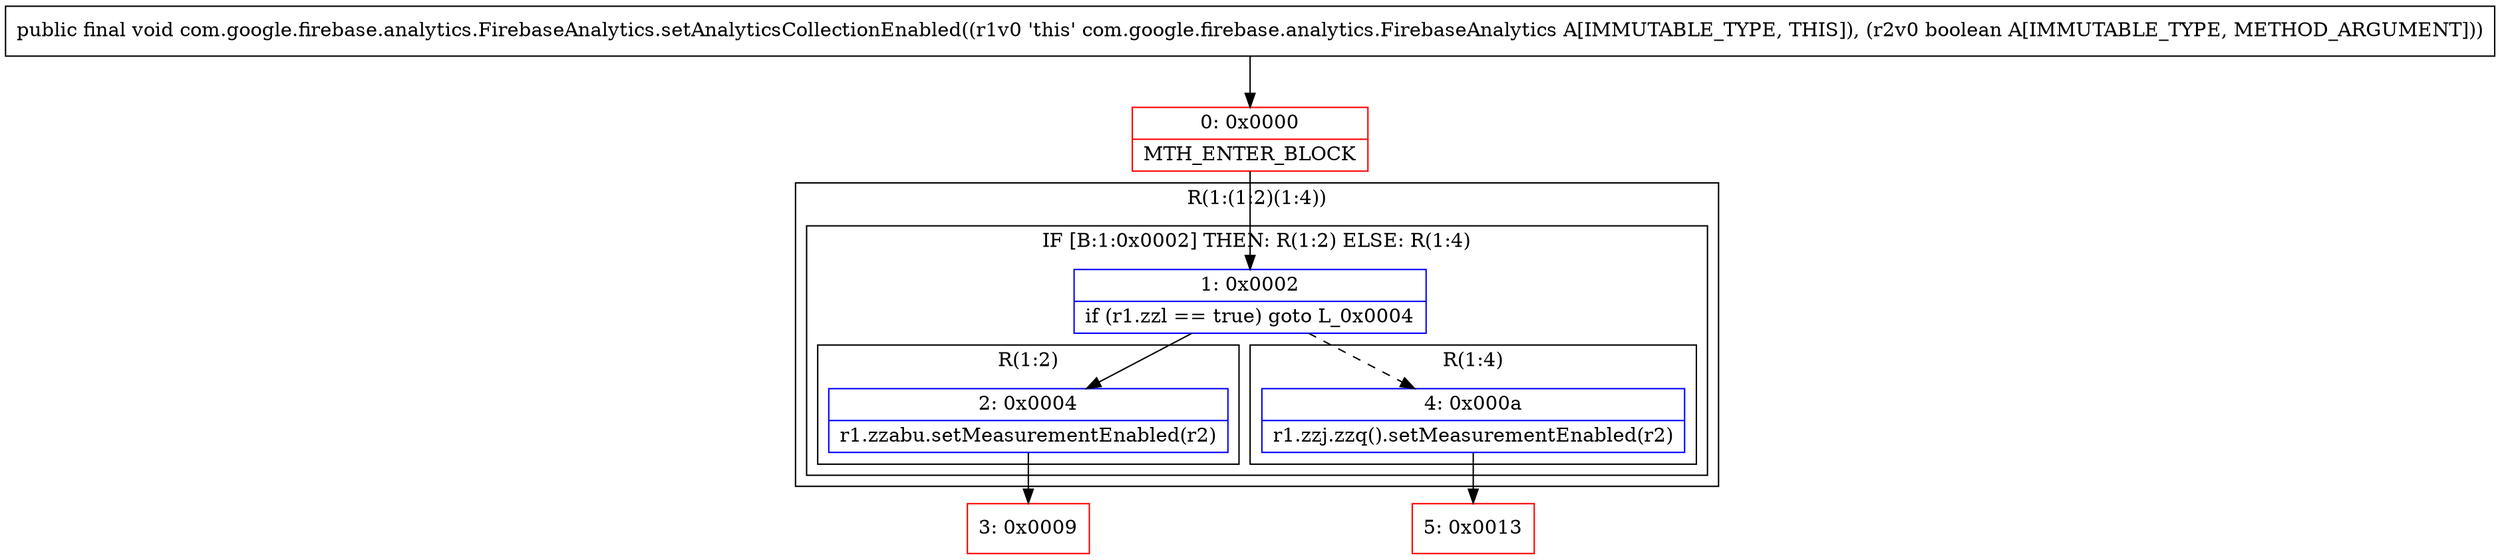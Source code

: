 digraph "CFG forcom.google.firebase.analytics.FirebaseAnalytics.setAnalyticsCollectionEnabled(Z)V" {
subgraph cluster_Region_1665601035 {
label = "R(1:(1:2)(1:4))";
node [shape=record,color=blue];
subgraph cluster_IfRegion_234595191 {
label = "IF [B:1:0x0002] THEN: R(1:2) ELSE: R(1:4)";
node [shape=record,color=blue];
Node_1 [shape=record,label="{1\:\ 0x0002|if (r1.zzl == true) goto L_0x0004\l}"];
subgraph cluster_Region_421204679 {
label = "R(1:2)";
node [shape=record,color=blue];
Node_2 [shape=record,label="{2\:\ 0x0004|r1.zzabu.setMeasurementEnabled(r2)\l}"];
}
subgraph cluster_Region_1307323391 {
label = "R(1:4)";
node [shape=record,color=blue];
Node_4 [shape=record,label="{4\:\ 0x000a|r1.zzj.zzq().setMeasurementEnabled(r2)\l}"];
}
}
}
Node_0 [shape=record,color=red,label="{0\:\ 0x0000|MTH_ENTER_BLOCK\l}"];
Node_3 [shape=record,color=red,label="{3\:\ 0x0009}"];
Node_5 [shape=record,color=red,label="{5\:\ 0x0013}"];
MethodNode[shape=record,label="{public final void com.google.firebase.analytics.FirebaseAnalytics.setAnalyticsCollectionEnabled((r1v0 'this' com.google.firebase.analytics.FirebaseAnalytics A[IMMUTABLE_TYPE, THIS]), (r2v0 boolean A[IMMUTABLE_TYPE, METHOD_ARGUMENT])) }"];
MethodNode -> Node_0;
Node_1 -> Node_2;
Node_1 -> Node_4[style=dashed];
Node_2 -> Node_3;
Node_4 -> Node_5;
Node_0 -> Node_1;
}


